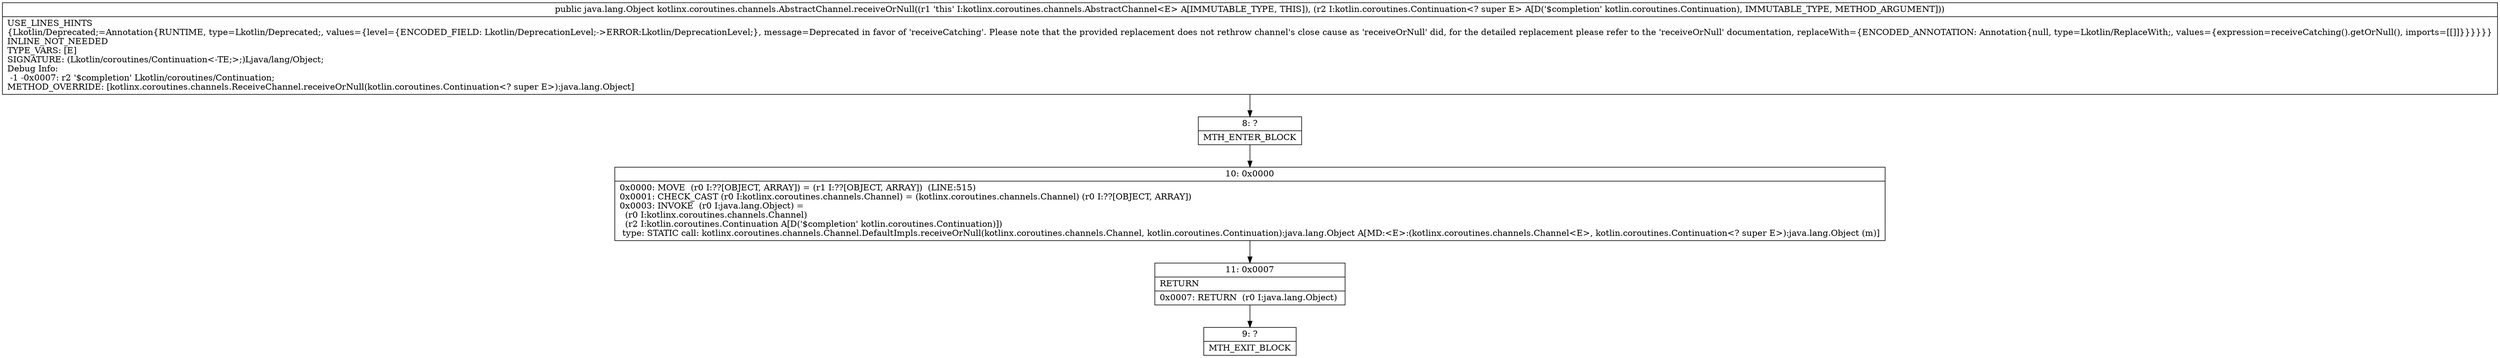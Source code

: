 digraph "CFG forkotlinx.coroutines.channels.AbstractChannel.receiveOrNull(Lkotlin\/coroutines\/Continuation;)Ljava\/lang\/Object;" {
Node_8 [shape=record,label="{8\:\ ?|MTH_ENTER_BLOCK\l}"];
Node_10 [shape=record,label="{10\:\ 0x0000|0x0000: MOVE  (r0 I:??[OBJECT, ARRAY]) = (r1 I:??[OBJECT, ARRAY])  (LINE:515)\l0x0001: CHECK_CAST (r0 I:kotlinx.coroutines.channels.Channel) = (kotlinx.coroutines.channels.Channel) (r0 I:??[OBJECT, ARRAY]) \l0x0003: INVOKE  (r0 I:java.lang.Object) = \l  (r0 I:kotlinx.coroutines.channels.Channel)\l  (r2 I:kotlin.coroutines.Continuation A[D('$completion' kotlin.coroutines.Continuation)])\l type: STATIC call: kotlinx.coroutines.channels.Channel.DefaultImpls.receiveOrNull(kotlinx.coroutines.channels.Channel, kotlin.coroutines.Continuation):java.lang.Object A[MD:\<E\>:(kotlinx.coroutines.channels.Channel\<E\>, kotlin.coroutines.Continuation\<? super E\>):java.lang.Object (m)]\l}"];
Node_11 [shape=record,label="{11\:\ 0x0007|RETURN\l|0x0007: RETURN  (r0 I:java.lang.Object) \l}"];
Node_9 [shape=record,label="{9\:\ ?|MTH_EXIT_BLOCK\l}"];
MethodNode[shape=record,label="{public java.lang.Object kotlinx.coroutines.channels.AbstractChannel.receiveOrNull((r1 'this' I:kotlinx.coroutines.channels.AbstractChannel\<E\> A[IMMUTABLE_TYPE, THIS]), (r2 I:kotlin.coroutines.Continuation\<? super E\> A[D('$completion' kotlin.coroutines.Continuation), IMMUTABLE_TYPE, METHOD_ARGUMENT]))  | USE_LINES_HINTS\l\{Lkotlin\/Deprecated;=Annotation\{RUNTIME, type=Lkotlin\/Deprecated;, values=\{level=\{ENCODED_FIELD: Lkotlin\/DeprecationLevel;\-\>ERROR:Lkotlin\/DeprecationLevel;\}, message=Deprecated in favor of 'receiveCatching'. Please note that the provided replacement does not rethrow channel's close cause as 'receiveOrNull' did, for the detailed replacement please refer to the 'receiveOrNull' documentation, replaceWith=\{ENCODED_ANNOTATION: Annotation\{null, type=Lkotlin\/ReplaceWith;, values=\{expression=receiveCatching().getOrNull(), imports=[[]]\}\}\}\}\}\}\lINLINE_NOT_NEEDED\lTYPE_VARS: [E]\lSIGNATURE: (Lkotlin\/coroutines\/Continuation\<\-TE;\>;)Ljava\/lang\/Object;\lDebug Info:\l  \-1 \-0x0007: r2 '$completion' Lkotlin\/coroutines\/Continuation;\lMETHOD_OVERRIDE: [kotlinx.coroutines.channels.ReceiveChannel.receiveOrNull(kotlin.coroutines.Continuation\<? super E\>):java.lang.Object]\l}"];
MethodNode -> Node_8;Node_8 -> Node_10;
Node_10 -> Node_11;
Node_11 -> Node_9;
}

